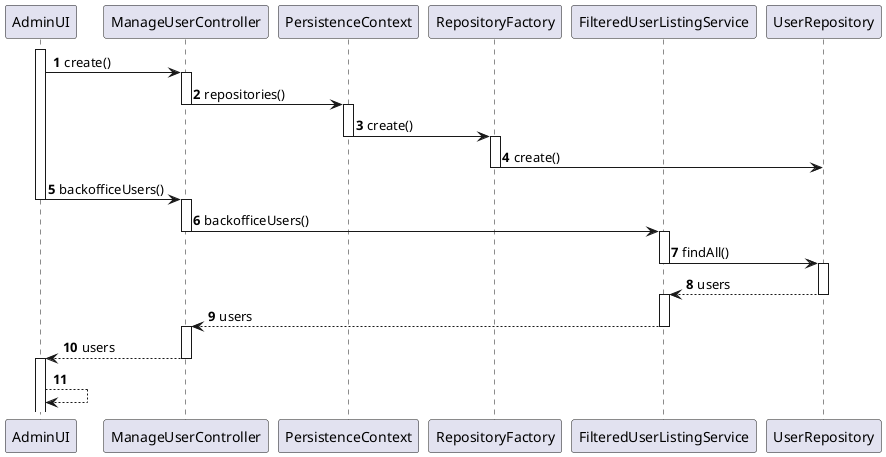 @startuml
'https://plantuml.com/sequence-diagram

autonumber

participant AdminUI
participant ManageUserController
participant PersistenceContext
participant RepositoryFactory
participant FilteredUserListingService
participant UserRepository


activate AdminUI
AdminUI -> ManageUserController : create()
activate ManageUserController
ManageUserController -> PersistenceContext : repositories()
deactivate ManageUserController
activate PersistenceContext
PersistenceContext -> RepositoryFactory : create()
deactivate PersistenceContext
activate RepositoryFactory
RepositoryFactory -> UserRepository : create()
deactivate RepositoryFactory
AdminUI -> ManageUserController : backofficeUsers()
deactivate AdminUI
activate ManageUserController
ManageUserController -> FilteredUserListingService : backofficeUsers()
deactivate ManageUserController
activate FilteredUserListingService
FilteredUserListingService -> UserRepository : findAll()
deactivate FilteredUserListingService
activate UserRepository
UserRepository --> FilteredUserListingService : users
deactivate UserRepository
activate FilteredUserListingService
deactivate UserRepository
FilteredUserListingService --> ManageUserController : users
deactivate FilteredUserListingService
activate ManageUserController
ManageUserController --> AdminUI : users
deactivate ManageUserController
activate AdminUI

AdminUI --> AdminUI

@enduml